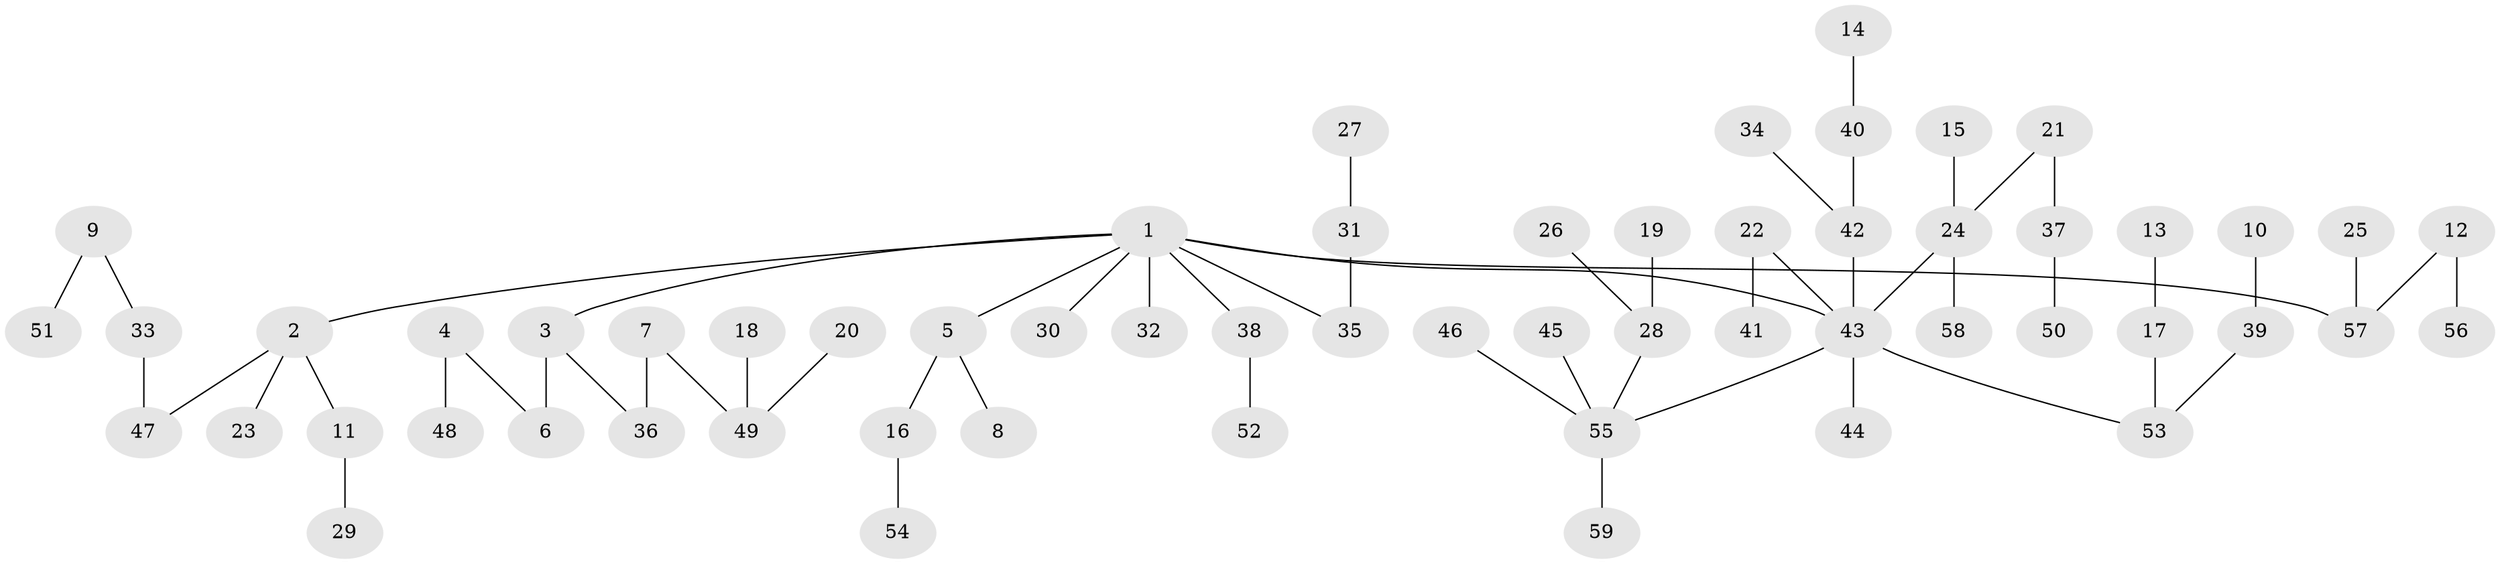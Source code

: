 // original degree distribution, {4: 0.0847457627118644, 6: 0.01694915254237288, 3: 0.17796610169491525, 2: 0.22033898305084745, 5: 0.01694915254237288, 1: 0.4830508474576271}
// Generated by graph-tools (version 1.1) at 2025/26/03/09/25 03:26:32]
// undirected, 59 vertices, 58 edges
graph export_dot {
graph [start="1"]
  node [color=gray90,style=filled];
  1;
  2;
  3;
  4;
  5;
  6;
  7;
  8;
  9;
  10;
  11;
  12;
  13;
  14;
  15;
  16;
  17;
  18;
  19;
  20;
  21;
  22;
  23;
  24;
  25;
  26;
  27;
  28;
  29;
  30;
  31;
  32;
  33;
  34;
  35;
  36;
  37;
  38;
  39;
  40;
  41;
  42;
  43;
  44;
  45;
  46;
  47;
  48;
  49;
  50;
  51;
  52;
  53;
  54;
  55;
  56;
  57;
  58;
  59;
  1 -- 2 [weight=1.0];
  1 -- 3 [weight=1.0];
  1 -- 5 [weight=1.0];
  1 -- 30 [weight=1.0];
  1 -- 32 [weight=1.0];
  1 -- 35 [weight=1.0];
  1 -- 38 [weight=1.0];
  1 -- 43 [weight=1.0];
  1 -- 57 [weight=1.0];
  2 -- 11 [weight=1.0];
  2 -- 23 [weight=1.0];
  2 -- 47 [weight=1.0];
  3 -- 6 [weight=1.0];
  3 -- 36 [weight=1.0];
  4 -- 6 [weight=1.0];
  4 -- 48 [weight=1.0];
  5 -- 8 [weight=1.0];
  5 -- 16 [weight=1.0];
  7 -- 36 [weight=1.0];
  7 -- 49 [weight=1.0];
  9 -- 33 [weight=1.0];
  9 -- 51 [weight=1.0];
  10 -- 39 [weight=1.0];
  11 -- 29 [weight=1.0];
  12 -- 56 [weight=1.0];
  12 -- 57 [weight=1.0];
  13 -- 17 [weight=1.0];
  14 -- 40 [weight=1.0];
  15 -- 24 [weight=1.0];
  16 -- 54 [weight=1.0];
  17 -- 53 [weight=1.0];
  18 -- 49 [weight=1.0];
  19 -- 28 [weight=1.0];
  20 -- 49 [weight=1.0];
  21 -- 24 [weight=1.0];
  21 -- 37 [weight=1.0];
  22 -- 41 [weight=1.0];
  22 -- 43 [weight=1.0];
  24 -- 43 [weight=1.0];
  24 -- 58 [weight=1.0];
  25 -- 57 [weight=1.0];
  26 -- 28 [weight=1.0];
  27 -- 31 [weight=1.0];
  28 -- 55 [weight=1.0];
  31 -- 35 [weight=1.0];
  33 -- 47 [weight=1.0];
  34 -- 42 [weight=1.0];
  37 -- 50 [weight=1.0];
  38 -- 52 [weight=1.0];
  39 -- 53 [weight=1.0];
  40 -- 42 [weight=1.0];
  42 -- 43 [weight=1.0];
  43 -- 44 [weight=1.0];
  43 -- 53 [weight=1.0];
  43 -- 55 [weight=1.0];
  45 -- 55 [weight=1.0];
  46 -- 55 [weight=1.0];
  55 -- 59 [weight=1.0];
}
